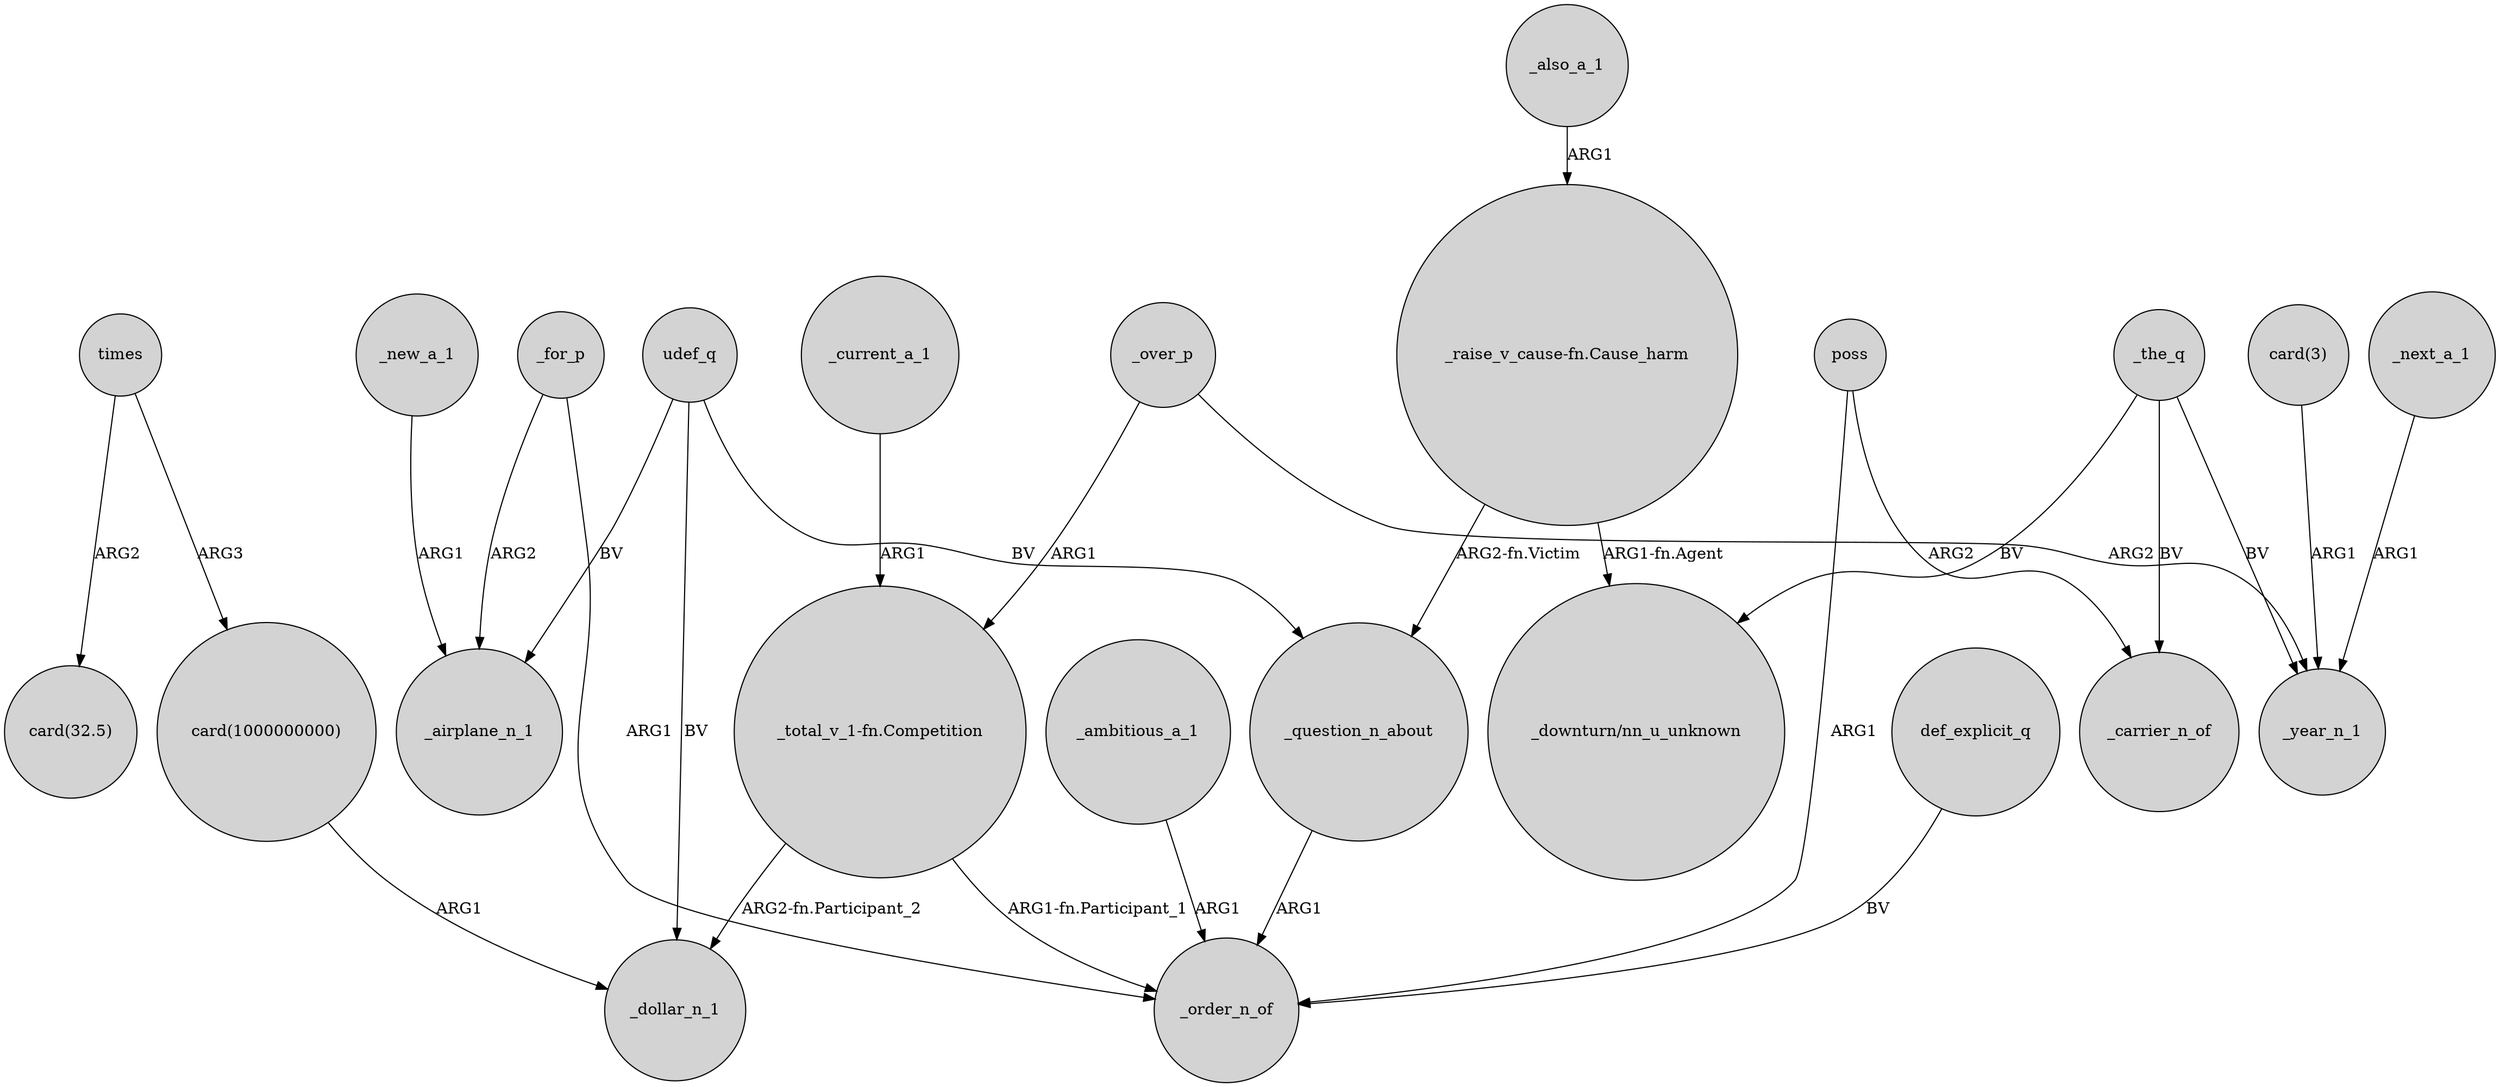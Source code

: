 digraph {
	node [shape=circle style=filled]
	"card(1000000000)" -> _dollar_n_1 [label=ARG1]
	poss -> _carrier_n_of [label=ARG2]
	times -> "card(1000000000)" [label=ARG3]
	_also_a_1 -> "_raise_v_cause-fn.Cause_harm" [label=ARG1]
	"card(3)" -> _year_n_1 [label=ARG1]
	_current_a_1 -> "_total_v_1-fn.Competition" [label=ARG1]
	poss -> _order_n_of [label=ARG1]
	"_total_v_1-fn.Competition" -> _dollar_n_1 [label="ARG2-fn.Participant_2"]
	_the_q -> _year_n_1 [label=BV]
	udef_q -> _airplane_n_1 [label=BV]
	_for_p -> _airplane_n_1 [label=ARG2]
	_over_p -> "_total_v_1-fn.Competition" [label=ARG1]
	udef_q -> _dollar_n_1 [label=BV]
	_ambitious_a_1 -> _order_n_of [label=ARG1]
	_the_q -> _carrier_n_of [label=BV]
	_for_p -> _order_n_of [label=ARG1]
	"_total_v_1-fn.Competition" -> _order_n_of [label="ARG1-fn.Participant_1"]
	_the_q -> "_downturn/nn_u_unknown" [label=BV]
	"_raise_v_cause-fn.Cause_harm" -> _question_n_about [label="ARG2-fn.Victim"]
	_over_p -> _year_n_1 [label=ARG2]
	_new_a_1 -> _airplane_n_1 [label=ARG1]
	_next_a_1 -> _year_n_1 [label=ARG1]
	_question_n_about -> _order_n_of [label=ARG1]
	"_raise_v_cause-fn.Cause_harm" -> "_downturn/nn_u_unknown" [label="ARG1-fn.Agent"]
	times -> "card(32.5)" [label=ARG2]
	def_explicit_q -> _order_n_of [label=BV]
	udef_q -> _question_n_about [label=BV]
}
